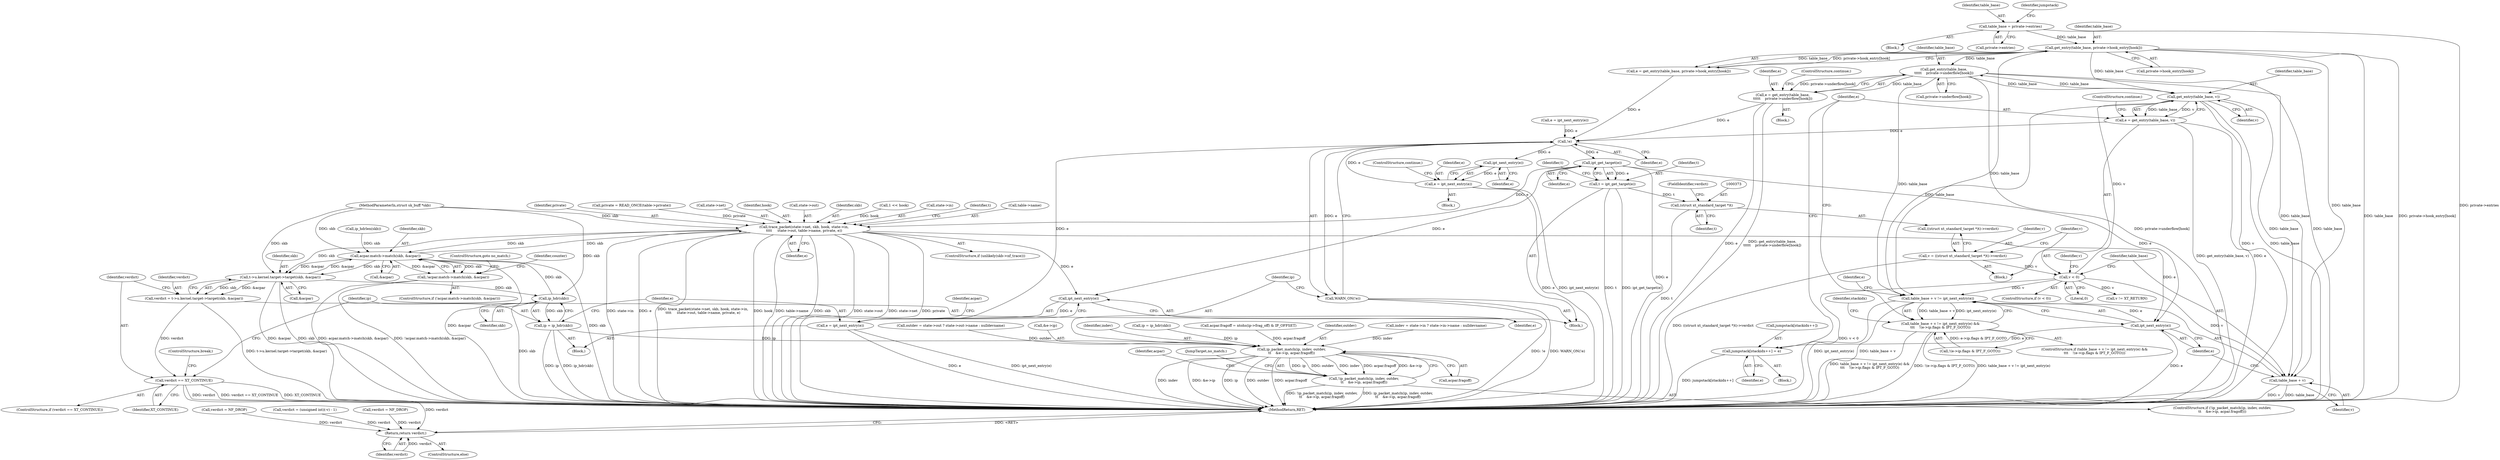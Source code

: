 digraph "0_linux_57ebd808a97d7c5b1e1afb937c2db22beba3c1f8_0@array" {
"1000402" [label="(Call,get_entry(table_base,\n\t\t\t\t\t    private->underflow[hook]))"];
"1000459" [label="(Call,get_entry(table_base, v))"];
"1000402" [label="(Call,get_entry(table_base,\n\t\t\t\t\t    private->underflow[hook]))"];
"1000246" [label="(Call,get_entry(table_base, private->hook_entry[hook]))"];
"1000218" [label="(Call,table_base = private->entries)"];
"1000377" [label="(Call,v < 0)"];
"1000369" [label="(Call,v = ((struct xt_standard_target *)t)->verdict)"];
"1000400" [label="(Call,e = get_entry(table_base,\n\t\t\t\t\t    private->underflow[hook]))"];
"1000259" [label="(Call,!e)"];
"1000258" [label="(Call,WARN_ON(!e))"];
"1000278" [label="(Call,ipt_next_entry(e))"];
"1000276" [label="(Call,e = ipt_next_entry(e))"];
"1000323" [label="(Call,ipt_get_target(e))"];
"1000321" [label="(Call,t = ipt_get_target(e))"];
"1000372" [label="(Call,(struct xt_standard_target *)t)"];
"1000339" [label="(Call,trace_packet(state->net, skb, hook, state->in,\n\t\t\t\t     state->out, table->name, private, e))"];
"1000302" [label="(Call,acpar.match->match(skb, &acpar))"];
"1000301" [label="(Call,!acpar.match->match(skb, &acpar))"];
"1000483" [label="(Call,t->u.kernel.target->target(skb, &acpar))"];
"1000481" [label="(Call,verdict = t->u.kernel.target->target(skb, &acpar))"];
"1000488" [label="(Call,verdict == XT_CONTINUE)"];
"1000517" [label="(Return,return verdict;)"];
"1000494" [label="(Call,ip_hdr(skb))"];
"1000492" [label="(Call,ip = ip_hdr(skb))"];
"1000263" [label="(Call,ip_packet_match(ip, indev, outdev,\n\t\t    &e->ip, acpar.fragoff))"];
"1000262" [label="(Call,!ip_packet_match(ip, indev, outdev,\n\t\t    &e->ip, acpar.fragoff))"];
"1000428" [label="(Call,ipt_next_entry(e))"];
"1000424" [label="(Call,table_base + v != ipt_next_entry(e))"];
"1000423" [label="(Call,table_base + v != ipt_next_entry(e) &&\n\t\t\t    !(e->ip.flags & IPT_F_GOTO))"];
"1000451" [label="(Call,jumpstack[stackidx++] = e)"];
"1000498" [label="(Call,ipt_next_entry(e))"];
"1000496" [label="(Call,e = ipt_next_entry(e))"];
"1000425" [label="(Call,table_base + v)"];
"1000457" [label="(Call,e = get_entry(table_base, v))"];
"1000254" [label="(Block,)"];
"1000498" [label="(Call,ipt_next_entry(e))"];
"1000355" [label="(Identifier,e)"];
"1000383" [label="(Identifier,v)"];
"1000482" [label="(Identifier,verdict)"];
"1000114" [label="(Block,)"];
"1000321" [label="(Call,t = ipt_get_target(e))"];
"1000494" [label="(Call,ip_hdr(skb))"];
"1000170" [label="(Call,acpar.fragoff = ntohs(ip->frag_off) & IP_OFFSET)"];
"1000452" [label="(Call,jumpstack[stackidx++])"];
"1000284" [label="(Identifier,acpar)"];
"1000322" [label="(Identifier,t)"];
"1000266" [label="(Identifier,outdev)"];
"1000481" [label="(Call,verdict = t->u.kernel.target->target(skb, &acpar))"];
"1000495" [label="(Identifier,skb)"];
"1000262" [label="(Call,!ip_packet_match(ip, indev, outdev,\n\t\t    &e->ip, acpar.fragoff))"];
"1000484" [label="(Identifier,skb)"];
"1000442" [label="(Identifier,stackidx)"];
"1000489" [label="(Identifier,verdict)"];
"1000344" [label="(Identifier,hook)"];
"1000404" [label="(Call,private->underflow[hook])"];
"1000348" [label="(Call,state->out)"];
"1000491" [label="(Block,)"];
"1000487" [label="(ControlStructure,if (verdict == XT_CONTINUE))"];
"1000499" [label="(Identifier,e)"];
"1000278" [label="(Call,ipt_next_entry(e))"];
"1000246" [label="(Call,get_entry(table_base, private->hook_entry[hook]))"];
"1000518" [label="(Identifier,verdict)"];
"1000516" [label="(ControlStructure,else)"];
"1000370" [label="(Identifier,v)"];
"1000259" [label="(Call,!e)"];
"1000422" [label="(ControlStructure,if (table_base + v != ipt_next_entry(e) &&\n\t\t\t    !(e->ip.flags & IPT_F_GOTO)))"];
"1000371" [label="(Call,((struct xt_standard_target *)t)->verdict)"];
"1000424" [label="(Call,table_base + v != ipt_next_entry(e))"];
"1000271" [label="(Call,acpar.fragoff)"];
"1000146" [label="(Call,indev = state->in ? state->in->name : nulldevname)"];
"1000343" [label="(Identifier,skb)"];
"1000377" [label="(Call,v < 0)"];
"1000219" [label="(Identifier,table_base)"];
"1000275" [label="(JumpTarget,no_match:)"];
"1000323" [label="(Call,ipt_get_target(e))"];
"1000505" [label="(Identifier,acpar)"];
"1000280" [label="(ControlStructure,continue;)"];
"1000403" [label="(Identifier,table_base)"];
"1000303" [label="(Identifier,skb)"];
"1000451" [label="(Call,jumpstack[stackidx++] = e)"];
"1000434" [label="(Identifier,e)"];
"1000519" [label="(MethodReturn,RET)"];
"1000244" [label="(Call,e = get_entry(table_base, private->hook_entry[hook]))"];
"1000429" [label="(Identifier,e)"];
"1000264" [label="(Identifier,ip)"];
"1000459" [label="(Call,get_entry(table_base, v))"];
"1000462" [label="(ControlStructure,continue;)"];
"1000334" [label="(ControlStructure,if (unlikely(skb->nf_trace)))"];
"1000261" [label="(ControlStructure,if (!ip_packet_match(ip, indev, outdev,\n\t\t    &e->ip, acpar.fragoff)))"];
"1000202" [label="(Call,1 << hook)"];
"1000304" [label="(Call,&acpar)"];
"1000302" [label="(Call,acpar.match->match(skb, &acpar))"];
"1000490" [label="(Identifier,XT_CONTINUE)"];
"1000438" [label="(Block,)"];
"1000308" [label="(Identifier,counter)"];
"1000430" [label="(Call,!(e->ip.flags & IPT_F_GOTO))"];
"1000247" [label="(Identifier,table_base)"];
"1000184" [label="(Call,ip_hdrlen(skb))"];
"1000367" [label="(Block,)"];
"1000277" [label="(Identifier,e)"];
"1000376" [label="(ControlStructure,if (v < 0))"];
"1000460" [label="(Identifier,table_base)"];
"1000301" [label="(Call,!acpar.match->match(skb, &acpar))"];
"1000260" [label="(Identifier,e)"];
"1000345" [label="(Call,state->in)"];
"1000126" [label="(Call,verdict = NF_DROP)"];
"1000324" [label="(Identifier,e)"];
"1000375" [label="(FieldIdentifier,verdict)"];
"1000493" [label="(Identifier,ip)"];
"1000457" [label="(Call,e = get_entry(table_base, v))"];
"1000458" [label="(Identifier,e)"];
"1000456" [label="(Identifier,e)"];
"1000158" [label="(Call,outdev = state->out ? state->out->name : nulldevname)"];
"1000426" [label="(Identifier,table_base)"];
"1000400" [label="(Call,e = get_entry(table_base,\n\t\t\t\t\t    private->underflow[hook]))"];
"1000379" [label="(Literal,0)"];
"1000330" [label="(Identifier,t)"];
"1000362" [label="(Identifier,t)"];
"1000306" [label="(ControlStructure,goto no_match;)"];
"1000267" [label="(Call,&e->ip)"];
"1000339" [label="(Call,trace_packet(state->net, skb, hook, state->in,\n\t\t\t\t     state->out, table->name, private, e))"];
"1000492" [label="(Call,ip = ip_hdr(skb))"];
"1000351" [label="(Call,table->name)"];
"1000417" [label="(Call,e = ipt_next_entry(e))"];
"1000265" [label="(Identifier,indev)"];
"1000423" [label="(Call,table_base + v != ipt_next_entry(e) &&\n\t\t\t    !(e->ip.flags & IPT_F_GOTO))"];
"1000220" [label="(Call,private->entries)"];
"1000497" [label="(Identifier,e)"];
"1000382" [label="(Call,v != XT_RETURN)"];
"1000399" [label="(Block,)"];
"1000258" [label="(Call,WARN_ON(!e))"];
"1000300" [label="(ControlStructure,if (!acpar.match->match(skb, &acpar)))"];
"1000428" [label="(Call,ipt_next_entry(e))"];
"1000276" [label="(Call,e = ipt_next_entry(e))"];
"1000401" [label="(Identifier,e)"];
"1000263" [label="(Call,ip_packet_match(ip, indev, outdev,\n\t\t    &e->ip, acpar.fragoff))"];
"1000274" [label="(Block,)"];
"1000218" [label="(Call,table_base = private->entries)"];
"1000485" [label="(Call,&acpar)"];
"1000111" [label="(MethodParameterIn,struct sk_buff *skb)"];
"1000488" [label="(Call,verdict == XT_CONTINUE)"];
"1000248" [label="(Call,private->hook_entry[hook])"];
"1000496" [label="(Call,e = ipt_next_entry(e))"];
"1000386" [label="(Call,verdict = (unsigned int)(-v) - 1)"];
"1000502" [label="(ControlStructure,break;)"];
"1000517" [label="(Return,return verdict;)"];
"1000279" [label="(Identifier,e)"];
"1000224" [label="(Identifier,jumpstack)"];
"1000461" [label="(Identifier,v)"];
"1000354" [label="(Identifier,private)"];
"1000209" [label="(Call,private = READ_ONCE(table->private))"];
"1000425" [label="(Call,table_base + v)"];
"1000447" [label="(Call,verdict = NF_DROP)"];
"1000427" [label="(Identifier,v)"];
"1000369" [label="(Call,v = ((struct xt_standard_target *)t)->verdict)"];
"1000372" [label="(Call,(struct xt_standard_target *)t)"];
"1000374" [label="(Identifier,t)"];
"1000340" [label="(Call,state->net)"];
"1000402" [label="(Call,get_entry(table_base,\n\t\t\t\t\t    private->underflow[hook]))"];
"1000483" [label="(Call,t->u.kernel.target->target(skb, &acpar))"];
"1000142" [label="(Call,ip = ip_hdr(skb))"];
"1000378" [label="(Identifier,v)"];
"1000421" [label="(ControlStructure,continue;)"];
"1000402" -> "1000400"  [label="AST: "];
"1000402" -> "1000404"  [label="CFG: "];
"1000403" -> "1000402"  [label="AST: "];
"1000404" -> "1000402"  [label="AST: "];
"1000400" -> "1000402"  [label="CFG: "];
"1000402" -> "1000519"  [label="DDG: private->underflow[hook]"];
"1000402" -> "1000519"  [label="DDG: table_base"];
"1000402" -> "1000400"  [label="DDG: table_base"];
"1000402" -> "1000400"  [label="DDG: private->underflow[hook]"];
"1000459" -> "1000402"  [label="DDG: table_base"];
"1000246" -> "1000402"  [label="DDG: table_base"];
"1000402" -> "1000424"  [label="DDG: table_base"];
"1000402" -> "1000425"  [label="DDG: table_base"];
"1000402" -> "1000459"  [label="DDG: table_base"];
"1000459" -> "1000457"  [label="AST: "];
"1000459" -> "1000461"  [label="CFG: "];
"1000460" -> "1000459"  [label="AST: "];
"1000461" -> "1000459"  [label="AST: "];
"1000457" -> "1000459"  [label="CFG: "];
"1000459" -> "1000519"  [label="DDG: v"];
"1000459" -> "1000519"  [label="DDG: table_base"];
"1000459" -> "1000424"  [label="DDG: table_base"];
"1000459" -> "1000425"  [label="DDG: table_base"];
"1000459" -> "1000457"  [label="DDG: table_base"];
"1000459" -> "1000457"  [label="DDG: v"];
"1000246" -> "1000459"  [label="DDG: table_base"];
"1000377" -> "1000459"  [label="DDG: v"];
"1000246" -> "1000244"  [label="AST: "];
"1000246" -> "1000248"  [label="CFG: "];
"1000247" -> "1000246"  [label="AST: "];
"1000248" -> "1000246"  [label="AST: "];
"1000244" -> "1000246"  [label="CFG: "];
"1000246" -> "1000519"  [label="DDG: private->hook_entry[hook]"];
"1000246" -> "1000519"  [label="DDG: table_base"];
"1000246" -> "1000244"  [label="DDG: table_base"];
"1000246" -> "1000244"  [label="DDG: private->hook_entry[hook]"];
"1000218" -> "1000246"  [label="DDG: table_base"];
"1000246" -> "1000424"  [label="DDG: table_base"];
"1000246" -> "1000425"  [label="DDG: table_base"];
"1000218" -> "1000114"  [label="AST: "];
"1000218" -> "1000220"  [label="CFG: "];
"1000219" -> "1000218"  [label="AST: "];
"1000220" -> "1000218"  [label="AST: "];
"1000224" -> "1000218"  [label="CFG: "];
"1000218" -> "1000519"  [label="DDG: private->entries"];
"1000377" -> "1000376"  [label="AST: "];
"1000377" -> "1000379"  [label="CFG: "];
"1000378" -> "1000377"  [label="AST: "];
"1000379" -> "1000377"  [label="AST: "];
"1000383" -> "1000377"  [label="CFG: "];
"1000426" -> "1000377"  [label="CFG: "];
"1000377" -> "1000519"  [label="DDG: v < 0"];
"1000369" -> "1000377"  [label="DDG: v"];
"1000377" -> "1000382"  [label="DDG: v"];
"1000377" -> "1000424"  [label="DDG: v"];
"1000377" -> "1000425"  [label="DDG: v"];
"1000369" -> "1000367"  [label="AST: "];
"1000369" -> "1000371"  [label="CFG: "];
"1000370" -> "1000369"  [label="AST: "];
"1000371" -> "1000369"  [label="AST: "];
"1000378" -> "1000369"  [label="CFG: "];
"1000369" -> "1000519"  [label="DDG: ((struct xt_standard_target *)t)->verdict"];
"1000400" -> "1000399"  [label="AST: "];
"1000401" -> "1000400"  [label="AST: "];
"1000421" -> "1000400"  [label="CFG: "];
"1000400" -> "1000519"  [label="DDG: e"];
"1000400" -> "1000519"  [label="DDG: get_entry(table_base,\n\t\t\t\t\t    private->underflow[hook])"];
"1000400" -> "1000259"  [label="DDG: e"];
"1000259" -> "1000258"  [label="AST: "];
"1000259" -> "1000260"  [label="CFG: "];
"1000260" -> "1000259"  [label="AST: "];
"1000258" -> "1000259"  [label="CFG: "];
"1000259" -> "1000258"  [label="DDG: e"];
"1000496" -> "1000259"  [label="DDG: e"];
"1000417" -> "1000259"  [label="DDG: e"];
"1000244" -> "1000259"  [label="DDG: e"];
"1000276" -> "1000259"  [label="DDG: e"];
"1000457" -> "1000259"  [label="DDG: e"];
"1000259" -> "1000278"  [label="DDG: e"];
"1000259" -> "1000323"  [label="DDG: e"];
"1000258" -> "1000254"  [label="AST: "];
"1000264" -> "1000258"  [label="CFG: "];
"1000258" -> "1000519"  [label="DDG: !e"];
"1000258" -> "1000519"  [label="DDG: WARN_ON(!e)"];
"1000278" -> "1000276"  [label="AST: "];
"1000278" -> "1000279"  [label="CFG: "];
"1000279" -> "1000278"  [label="AST: "];
"1000276" -> "1000278"  [label="CFG: "];
"1000278" -> "1000276"  [label="DDG: e"];
"1000276" -> "1000274"  [label="AST: "];
"1000277" -> "1000276"  [label="AST: "];
"1000280" -> "1000276"  [label="CFG: "];
"1000276" -> "1000519"  [label="DDG: ipt_next_entry(e)"];
"1000276" -> "1000519"  [label="DDG: e"];
"1000323" -> "1000321"  [label="AST: "];
"1000323" -> "1000324"  [label="CFG: "];
"1000324" -> "1000323"  [label="AST: "];
"1000321" -> "1000323"  [label="CFG: "];
"1000323" -> "1000519"  [label="DDG: e"];
"1000323" -> "1000321"  [label="DDG: e"];
"1000323" -> "1000339"  [label="DDG: e"];
"1000323" -> "1000428"  [label="DDG: e"];
"1000323" -> "1000498"  [label="DDG: e"];
"1000321" -> "1000254"  [label="AST: "];
"1000322" -> "1000321"  [label="AST: "];
"1000330" -> "1000321"  [label="CFG: "];
"1000321" -> "1000519"  [label="DDG: t"];
"1000321" -> "1000519"  [label="DDG: ipt_get_target(e)"];
"1000321" -> "1000372"  [label="DDG: t"];
"1000372" -> "1000371"  [label="AST: "];
"1000372" -> "1000374"  [label="CFG: "];
"1000373" -> "1000372"  [label="AST: "];
"1000374" -> "1000372"  [label="AST: "];
"1000375" -> "1000372"  [label="CFG: "];
"1000372" -> "1000519"  [label="DDG: t"];
"1000339" -> "1000334"  [label="AST: "];
"1000339" -> "1000355"  [label="CFG: "];
"1000340" -> "1000339"  [label="AST: "];
"1000343" -> "1000339"  [label="AST: "];
"1000344" -> "1000339"  [label="AST: "];
"1000345" -> "1000339"  [label="AST: "];
"1000348" -> "1000339"  [label="AST: "];
"1000351" -> "1000339"  [label="AST: "];
"1000354" -> "1000339"  [label="AST: "];
"1000355" -> "1000339"  [label="AST: "];
"1000362" -> "1000339"  [label="CFG: "];
"1000339" -> "1000519"  [label="DDG: trace_packet(state->net, skb, hook, state->in,\n\t\t\t\t     state->out, table->name, private, e)"];
"1000339" -> "1000519"  [label="DDG: hook"];
"1000339" -> "1000519"  [label="DDG: table->name"];
"1000339" -> "1000519"  [label="DDG: skb"];
"1000339" -> "1000519"  [label="DDG: state->out"];
"1000339" -> "1000519"  [label="DDG: state->net"];
"1000339" -> "1000519"  [label="DDG: private"];
"1000339" -> "1000519"  [label="DDG: state->in"];
"1000339" -> "1000519"  [label="DDG: e"];
"1000339" -> "1000302"  [label="DDG: skb"];
"1000302" -> "1000339"  [label="DDG: skb"];
"1000111" -> "1000339"  [label="DDG: skb"];
"1000202" -> "1000339"  [label="DDG: hook"];
"1000209" -> "1000339"  [label="DDG: private"];
"1000339" -> "1000428"  [label="DDG: e"];
"1000339" -> "1000483"  [label="DDG: skb"];
"1000339" -> "1000498"  [label="DDG: e"];
"1000302" -> "1000301"  [label="AST: "];
"1000302" -> "1000304"  [label="CFG: "];
"1000303" -> "1000302"  [label="AST: "];
"1000304" -> "1000302"  [label="AST: "];
"1000301" -> "1000302"  [label="CFG: "];
"1000302" -> "1000519"  [label="DDG: &acpar"];
"1000302" -> "1000519"  [label="DDG: skb"];
"1000302" -> "1000301"  [label="DDG: skb"];
"1000302" -> "1000301"  [label="DDG: &acpar"];
"1000184" -> "1000302"  [label="DDG: skb"];
"1000494" -> "1000302"  [label="DDG: skb"];
"1000111" -> "1000302"  [label="DDG: skb"];
"1000483" -> "1000302"  [label="DDG: &acpar"];
"1000302" -> "1000483"  [label="DDG: skb"];
"1000302" -> "1000483"  [label="DDG: &acpar"];
"1000301" -> "1000300"  [label="AST: "];
"1000306" -> "1000301"  [label="CFG: "];
"1000308" -> "1000301"  [label="CFG: "];
"1000301" -> "1000519"  [label="DDG: !acpar.match->match(skb, &acpar)"];
"1000301" -> "1000519"  [label="DDG: acpar.match->match(skb, &acpar)"];
"1000483" -> "1000481"  [label="AST: "];
"1000483" -> "1000485"  [label="CFG: "];
"1000484" -> "1000483"  [label="AST: "];
"1000485" -> "1000483"  [label="AST: "];
"1000481" -> "1000483"  [label="CFG: "];
"1000483" -> "1000519"  [label="DDG: &acpar"];
"1000483" -> "1000519"  [label="DDG: skb"];
"1000483" -> "1000481"  [label="DDG: skb"];
"1000483" -> "1000481"  [label="DDG: &acpar"];
"1000111" -> "1000483"  [label="DDG: skb"];
"1000483" -> "1000494"  [label="DDG: skb"];
"1000481" -> "1000254"  [label="AST: "];
"1000482" -> "1000481"  [label="AST: "];
"1000489" -> "1000481"  [label="CFG: "];
"1000481" -> "1000519"  [label="DDG: t->u.kernel.target->target(skb, &acpar)"];
"1000481" -> "1000488"  [label="DDG: verdict"];
"1000488" -> "1000487"  [label="AST: "];
"1000488" -> "1000490"  [label="CFG: "];
"1000489" -> "1000488"  [label="AST: "];
"1000490" -> "1000488"  [label="AST: "];
"1000493" -> "1000488"  [label="CFG: "];
"1000502" -> "1000488"  [label="CFG: "];
"1000488" -> "1000519"  [label="DDG: verdict"];
"1000488" -> "1000519"  [label="DDG: verdict == XT_CONTINUE"];
"1000488" -> "1000519"  [label="DDG: XT_CONTINUE"];
"1000488" -> "1000517"  [label="DDG: verdict"];
"1000517" -> "1000516"  [label="AST: "];
"1000517" -> "1000518"  [label="CFG: "];
"1000518" -> "1000517"  [label="AST: "];
"1000519" -> "1000517"  [label="CFG: "];
"1000517" -> "1000519"  [label="DDG: <RET>"];
"1000518" -> "1000517"  [label="DDG: verdict"];
"1000447" -> "1000517"  [label="DDG: verdict"];
"1000386" -> "1000517"  [label="DDG: verdict"];
"1000126" -> "1000517"  [label="DDG: verdict"];
"1000494" -> "1000492"  [label="AST: "];
"1000494" -> "1000495"  [label="CFG: "];
"1000495" -> "1000494"  [label="AST: "];
"1000492" -> "1000494"  [label="CFG: "];
"1000494" -> "1000519"  [label="DDG: skb"];
"1000494" -> "1000492"  [label="DDG: skb"];
"1000111" -> "1000494"  [label="DDG: skb"];
"1000492" -> "1000491"  [label="AST: "];
"1000493" -> "1000492"  [label="AST: "];
"1000497" -> "1000492"  [label="CFG: "];
"1000492" -> "1000519"  [label="DDG: ip_hdr(skb)"];
"1000492" -> "1000519"  [label="DDG: ip"];
"1000492" -> "1000263"  [label="DDG: ip"];
"1000263" -> "1000262"  [label="AST: "];
"1000263" -> "1000271"  [label="CFG: "];
"1000264" -> "1000263"  [label="AST: "];
"1000265" -> "1000263"  [label="AST: "];
"1000266" -> "1000263"  [label="AST: "];
"1000267" -> "1000263"  [label="AST: "];
"1000271" -> "1000263"  [label="AST: "];
"1000262" -> "1000263"  [label="CFG: "];
"1000263" -> "1000519"  [label="DDG: indev"];
"1000263" -> "1000519"  [label="DDG: &e->ip"];
"1000263" -> "1000519"  [label="DDG: ip"];
"1000263" -> "1000519"  [label="DDG: outdev"];
"1000263" -> "1000519"  [label="DDG: acpar.fragoff"];
"1000263" -> "1000262"  [label="DDG: ip"];
"1000263" -> "1000262"  [label="DDG: outdev"];
"1000263" -> "1000262"  [label="DDG: indev"];
"1000263" -> "1000262"  [label="DDG: acpar.fragoff"];
"1000263" -> "1000262"  [label="DDG: &e->ip"];
"1000142" -> "1000263"  [label="DDG: ip"];
"1000146" -> "1000263"  [label="DDG: indev"];
"1000158" -> "1000263"  [label="DDG: outdev"];
"1000170" -> "1000263"  [label="DDG: acpar.fragoff"];
"1000262" -> "1000261"  [label="AST: "];
"1000275" -> "1000262"  [label="CFG: "];
"1000284" -> "1000262"  [label="CFG: "];
"1000262" -> "1000519"  [label="DDG: ip_packet_match(ip, indev, outdev,\n\t\t    &e->ip, acpar.fragoff)"];
"1000262" -> "1000519"  [label="DDG: !ip_packet_match(ip, indev, outdev,\n\t\t    &e->ip, acpar.fragoff)"];
"1000428" -> "1000424"  [label="AST: "];
"1000428" -> "1000429"  [label="CFG: "];
"1000429" -> "1000428"  [label="AST: "];
"1000424" -> "1000428"  [label="CFG: "];
"1000428" -> "1000519"  [label="DDG: e"];
"1000428" -> "1000424"  [label="DDG: e"];
"1000428" -> "1000451"  [label="DDG: e"];
"1000424" -> "1000423"  [label="AST: "];
"1000425" -> "1000424"  [label="AST: "];
"1000434" -> "1000424"  [label="CFG: "];
"1000423" -> "1000424"  [label="CFG: "];
"1000424" -> "1000519"  [label="DDG: ipt_next_entry(e)"];
"1000424" -> "1000519"  [label="DDG: table_base + v"];
"1000424" -> "1000423"  [label="DDG: table_base + v"];
"1000424" -> "1000423"  [label="DDG: ipt_next_entry(e)"];
"1000423" -> "1000422"  [label="AST: "];
"1000423" -> "1000430"  [label="CFG: "];
"1000430" -> "1000423"  [label="AST: "];
"1000442" -> "1000423"  [label="CFG: "];
"1000458" -> "1000423"  [label="CFG: "];
"1000423" -> "1000519"  [label="DDG: table_base + v != ipt_next_entry(e) &&\n\t\t\t    !(e->ip.flags & IPT_F_GOTO)"];
"1000423" -> "1000519"  [label="DDG: table_base + v != ipt_next_entry(e)"];
"1000423" -> "1000519"  [label="DDG: !(e->ip.flags & IPT_F_GOTO)"];
"1000430" -> "1000423"  [label="DDG: e->ip.flags & IPT_F_GOTO"];
"1000451" -> "1000438"  [label="AST: "];
"1000451" -> "1000456"  [label="CFG: "];
"1000452" -> "1000451"  [label="AST: "];
"1000456" -> "1000451"  [label="AST: "];
"1000458" -> "1000451"  [label="CFG: "];
"1000451" -> "1000519"  [label="DDG: jumpstack[stackidx++]"];
"1000498" -> "1000496"  [label="AST: "];
"1000498" -> "1000499"  [label="CFG: "];
"1000499" -> "1000498"  [label="AST: "];
"1000496" -> "1000498"  [label="CFG: "];
"1000498" -> "1000496"  [label="DDG: e"];
"1000496" -> "1000491"  [label="AST: "];
"1000497" -> "1000496"  [label="AST: "];
"1000505" -> "1000496"  [label="CFG: "];
"1000496" -> "1000519"  [label="DDG: ipt_next_entry(e)"];
"1000496" -> "1000519"  [label="DDG: e"];
"1000425" -> "1000427"  [label="CFG: "];
"1000426" -> "1000425"  [label="AST: "];
"1000427" -> "1000425"  [label="AST: "];
"1000429" -> "1000425"  [label="CFG: "];
"1000425" -> "1000519"  [label="DDG: v"];
"1000425" -> "1000519"  [label="DDG: table_base"];
"1000457" -> "1000367"  [label="AST: "];
"1000458" -> "1000457"  [label="AST: "];
"1000462" -> "1000457"  [label="CFG: "];
"1000457" -> "1000519"  [label="DDG: get_entry(table_base, v)"];
"1000457" -> "1000519"  [label="DDG: e"];
}
